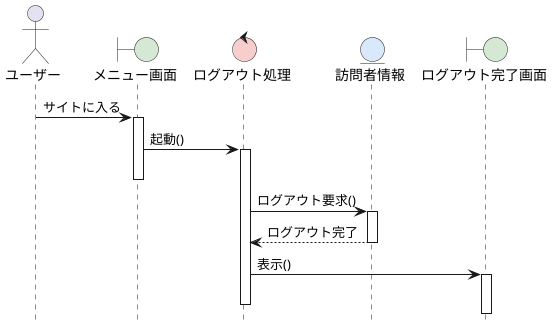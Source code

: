 @startuml ログアウトシーケンス図
hide footbox
skinparam boundaryBackgroundColor #D5E8D4
skinparam controlBackgroundColor  #F8CECC
skinparam entityBackgroundColor   #DAE8FC

actor ユーザー as A
boundary メニュー画面 as B1
control ログアウト処理 as C
entity 訪問者情報 as E
boundary ログアウト完了画面 as B2

A -> B1: サイトに入る
activate B1

B1 -> C: 起動()
activate C
deactivate B1
C -> E: ログアウト要求()
activate E
E --> C: ログアウト完了
deactivate E
C -> B2: 表示()
activate B2
deactivate C
deactivate B1

@enduml